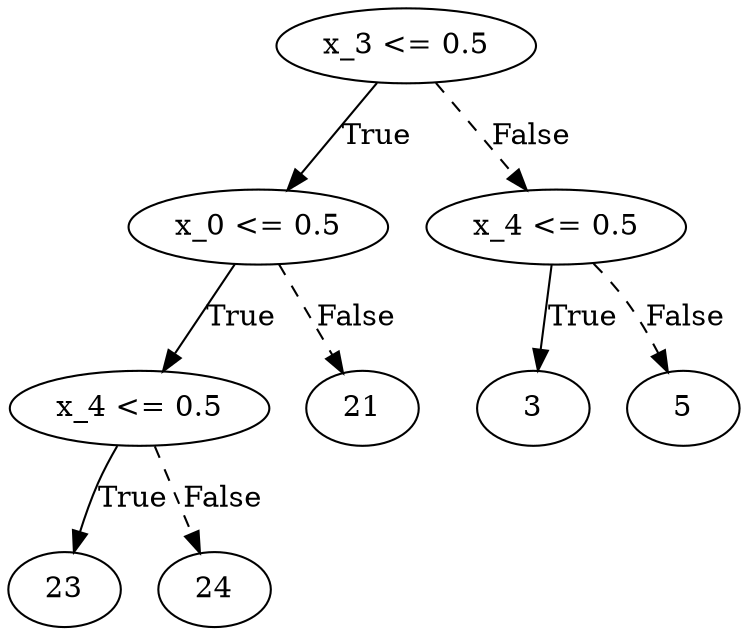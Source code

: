 digraph {
0 [label="x_3 <= 0.5"];
1 [label="x_0 <= 0.5"];
2 [label="x_4 <= 0.5"];
3 [label="23"];
2 -> 3 [label="True"];
4 [label="24"];
2 -> 4 [style="dashed", label="False"];
1 -> 2 [label="True"];
5 [label="21"];
1 -> 5 [style="dashed", label="False"];
0 -> 1 [label="True"];
6 [label="x_4 <= 0.5"];
7 [label="3"];
6 -> 7 [label="True"];
8 [label="5"];
6 -> 8 [style="dashed", label="False"];
0 -> 6 [style="dashed", label="False"];

}